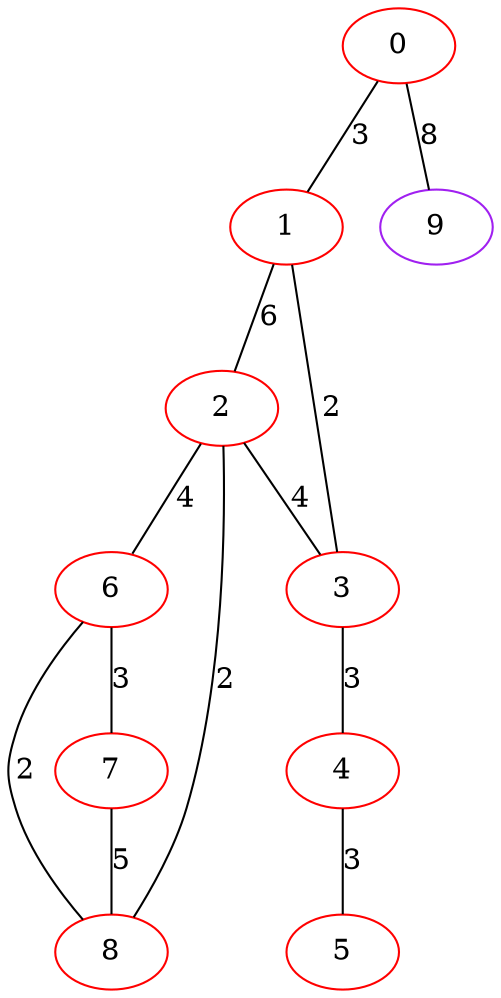 graph "" {
0 [color=red, weight=1];
1 [color=red, weight=1];
2 [color=red, weight=1];
3 [color=red, weight=1];
4 [color=red, weight=1];
5 [color=red, weight=1];
6 [color=red, weight=1];
7 [color=red, weight=1];
8 [color=red, weight=1];
9 [color=purple, weight=4];
0 -- 1  [key=0, label=3];
0 -- 9  [key=0, label=8];
1 -- 2  [key=0, label=6];
1 -- 3  [key=0, label=2];
2 -- 8  [key=0, label=2];
2 -- 3  [key=0, label=4];
2 -- 6  [key=0, label=4];
3 -- 4  [key=0, label=3];
4 -- 5  [key=0, label=3];
6 -- 8  [key=0, label=2];
6 -- 7  [key=0, label=3];
7 -- 8  [key=0, label=5];
}
